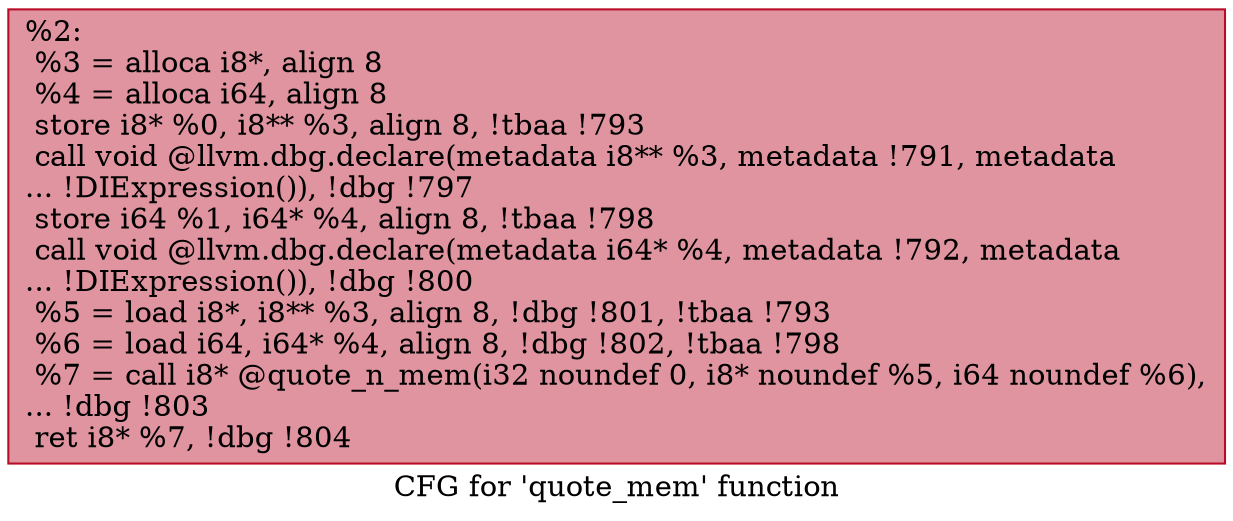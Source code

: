 digraph "CFG for 'quote_mem' function" {
	label="CFG for 'quote_mem' function";

	Node0x29b7100 [shape=record,color="#b70d28ff", style=filled, fillcolor="#b70d2870",label="{%2:\l  %3 = alloca i8*, align 8\l  %4 = alloca i64, align 8\l  store i8* %0, i8** %3, align 8, !tbaa !793\l  call void @llvm.dbg.declare(metadata i8** %3, metadata !791, metadata\l... !DIExpression()), !dbg !797\l  store i64 %1, i64* %4, align 8, !tbaa !798\l  call void @llvm.dbg.declare(metadata i64* %4, metadata !792, metadata\l... !DIExpression()), !dbg !800\l  %5 = load i8*, i8** %3, align 8, !dbg !801, !tbaa !793\l  %6 = load i64, i64* %4, align 8, !dbg !802, !tbaa !798\l  %7 = call i8* @quote_n_mem(i32 noundef 0, i8* noundef %5, i64 noundef %6),\l... !dbg !803\l  ret i8* %7, !dbg !804\l}"];
}
